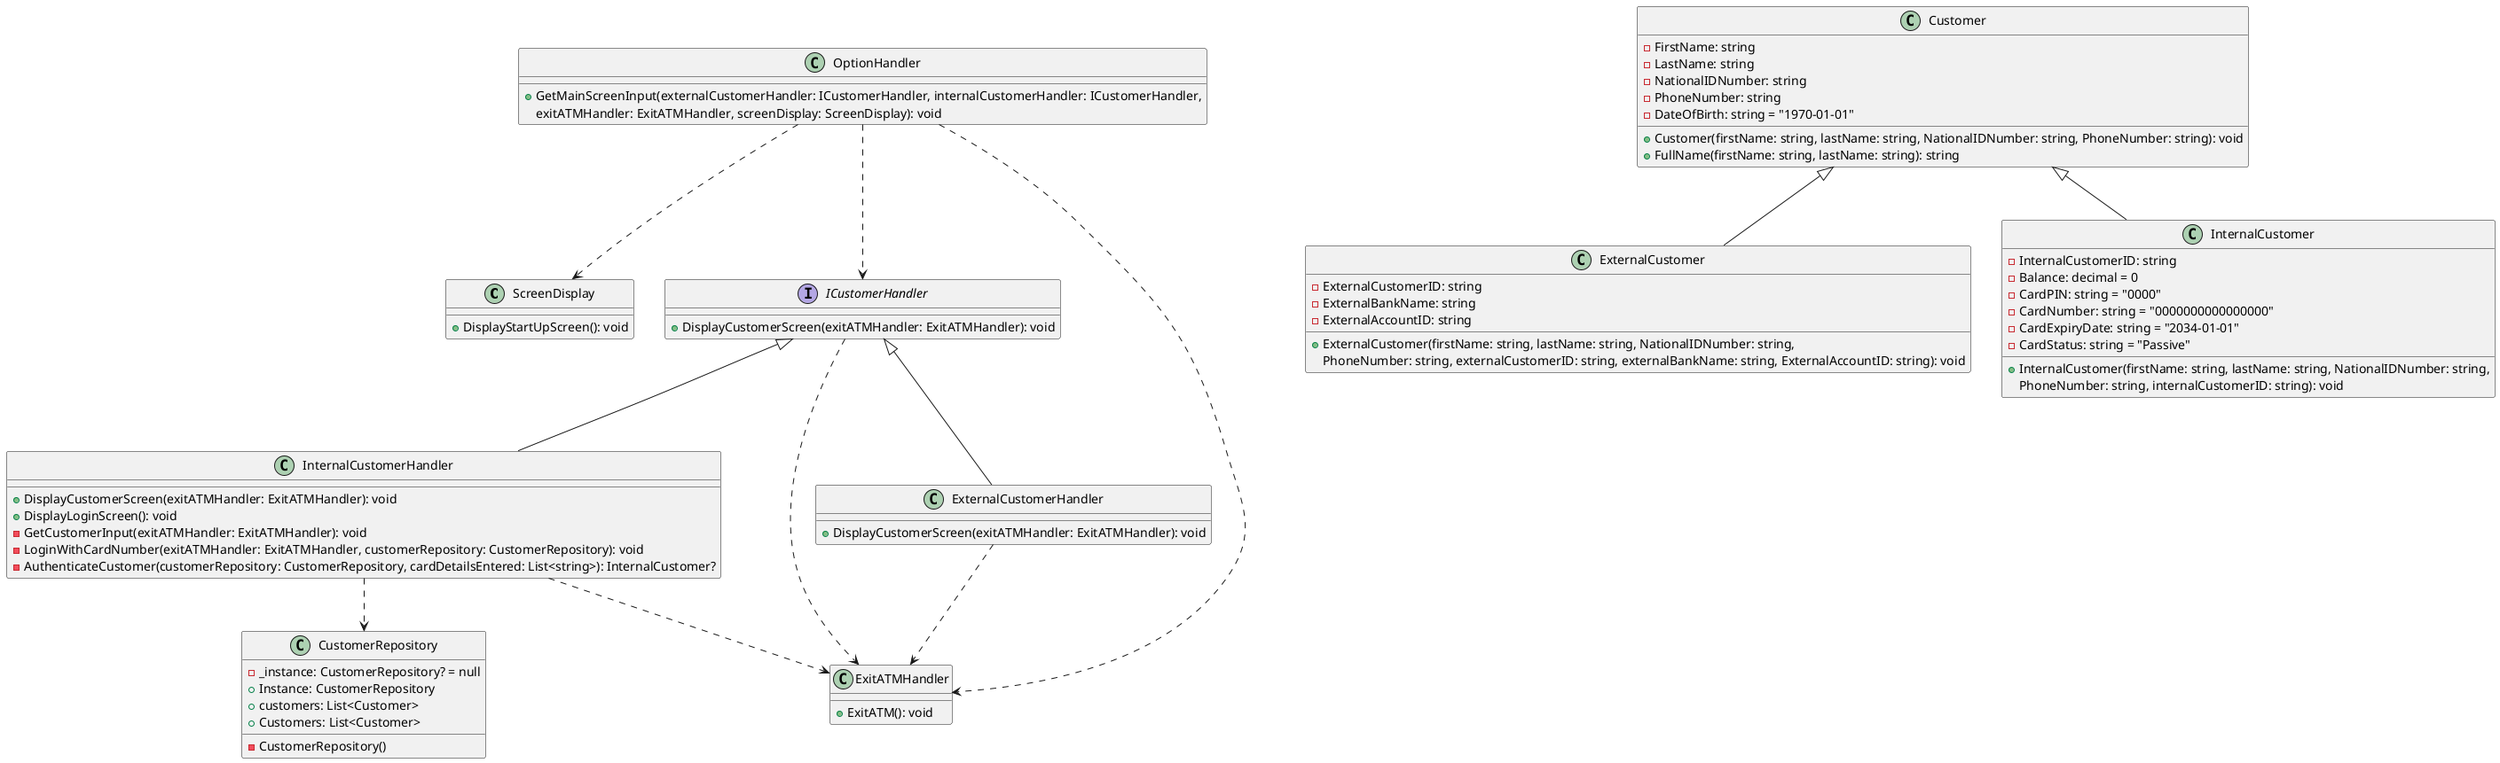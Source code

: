 @startuml ATMUygulamasi

class ScreenDisplay {
    +DisplayStartUpScreen(): void
}

class Customer {
    -FirstName: string
    -LastName: string
    -NationalIDNumber: string
    -PhoneNumber: string
    -DateOfBirth: string = "1970-01-01"

    +Customer(firstName: string, lastName: string, NationalIDNumber: string, PhoneNumber: string): void
    +FullName(firstName: string, lastName: string): string
}

class ExternalCustomer {
    -ExternalCustomerID: string
    -ExternalBankName: string
    -ExternalAccountID: string

    +ExternalCustomer(firstName: string, lastName: string, NationalIDNumber: string,
    PhoneNumber: string, externalCustomerID: string, externalBankName: string, ExternalAccountID: string): void
}

class InternalCustomer {
    -InternalCustomerID: string
    -Balance: decimal = 0
    -CardPIN: string = "0000"
    -CardNumber: string = "0000000000000000"
    -CardExpiryDate: string = "2034-01-01"
    -CardStatus: string = "Passive"

    +InternalCustomer(firstName: string, lastName: string, NationalIDNumber: string,
    PhoneNumber: string, internalCustomerID: string): void
}

class OptionHandler {
    +GetMainScreenInput(externalCustomerHandler: ICustomerHandler, internalCustomerHandler: ICustomerHandler,
    exitATMHandler: ExitATMHandler, screenDisplay: ScreenDisplay): void
}

interface ICustomerHandler {
    +DisplayCustomerScreen(exitATMHandler: ExitATMHandler): void
}

class ExternalCustomerHandler {
    +DisplayCustomerScreen(exitATMHandler: ExitATMHandler): void
}

class InternalCustomerHandler {
    +DisplayCustomerScreen(exitATMHandler: ExitATMHandler): void
    +DisplayLoginScreen(): void
    -GetCustomerInput(exitATMHandler: ExitATMHandler): void
    -LoginWithCardNumber(exitATMHandler: ExitATMHandler, customerRepository: CustomerRepository): void
    -AuthenticateCustomer(customerRepository: CustomerRepository, cardDetailsEntered: List<string>): InternalCustomer?
}

class CustomerRepository {
    - _instance: CustomerRepository? = null
    + Instance: CustomerRepository
    + customers: List<Customer>
    + Customers: List<Customer>

    - CustomerRepository()
}

class ExitATMHandler {
    +ExitATM(): void
}

Customer <|-- ExternalCustomer
Customer <|-- InternalCustomer

ICustomerHandler <|-- ExternalCustomerHandler
ICustomerHandler <|-- InternalCustomerHandler

OptionHandler ..> ICustomerHandler
OptionHandler ..> ScreenDisplay

ICustomerHandler ..> ExitATMHandler
ExternalCustomerHandler ..> ExitATMHandler
InternalCustomerHandler ..> ExitATMHandler
OptionHandler ..> ExitATMHandler

InternalCustomerHandler ..> CustomerRepository

@enduml